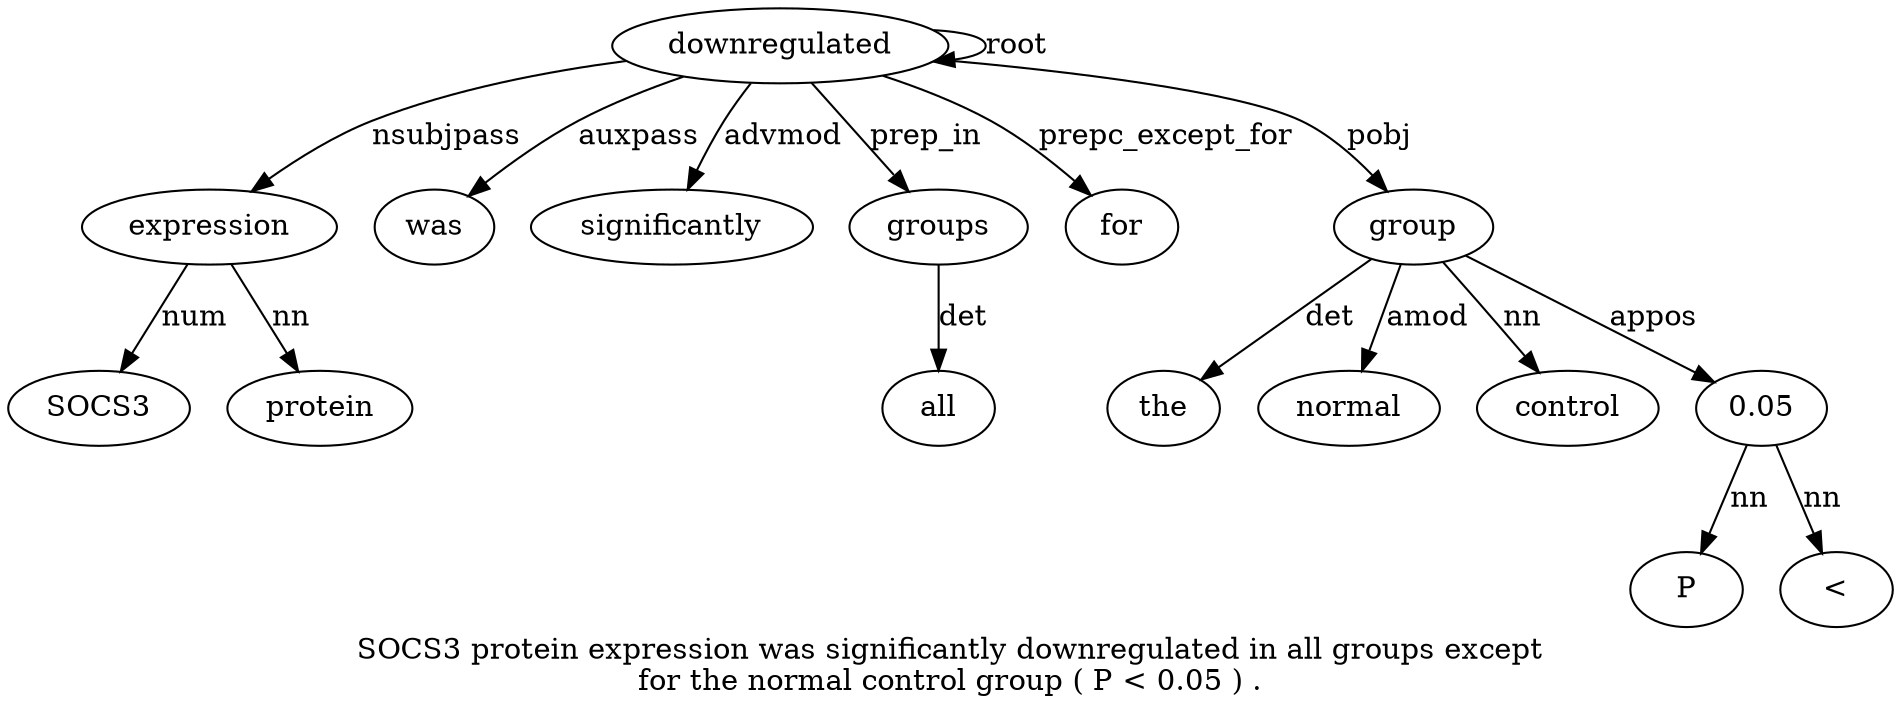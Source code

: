 digraph "SOCS3 protein expression was significantly downregulated in all groups except for the normal control group ( P < 0.05 ) ." {
label="SOCS3 protein expression was significantly downregulated in all groups except
for the normal control group ( P < 0.05 ) .";
expression3 [style=filled, fillcolor=white, label=expression];
SOCS31 [style=filled, fillcolor=white, label=SOCS3];
expression3 -> SOCS31  [label=num];
protein2 [style=filled, fillcolor=white, label=protein];
expression3 -> protein2  [label=nn];
downregulated6 [style=filled, fillcolor=white, label=downregulated];
downregulated6 -> expression3  [label=nsubjpass];
was4 [style=filled, fillcolor=white, label=was];
downregulated6 -> was4  [label=auxpass];
significantly5 [style=filled, fillcolor=white, label=significantly];
downregulated6 -> significantly5  [label=advmod];
downregulated6 -> downregulated6  [label=root];
groups9 [style=filled, fillcolor=white, label=groups];
all8 [style=filled, fillcolor=white, label=all];
groups9 -> all8  [label=det];
downregulated6 -> groups9  [label=prep_in];
for11 [style=filled, fillcolor=white, label=for];
downregulated6 -> for11  [label=prepc_except_for];
group15 [style=filled, fillcolor=white, label=group];
the12 [style=filled, fillcolor=white, label=the];
group15 -> the12  [label=det];
normal13 [style=filled, fillcolor=white, label=normal];
group15 -> normal13  [label=amod];
control14 [style=filled, fillcolor=white, label=control];
group15 -> control14  [label=nn];
downregulated6 -> group15  [label=pobj];
"0.0519" [style=filled, fillcolor=white, label="0.05"];
P17 [style=filled, fillcolor=white, label=P];
"0.0519" -> P17  [label=nn];
"<18" [style=filled, fillcolor=white, label="<"];
"0.0519" -> "<18"  [label=nn];
group15 -> "0.0519"  [label=appos];
}
